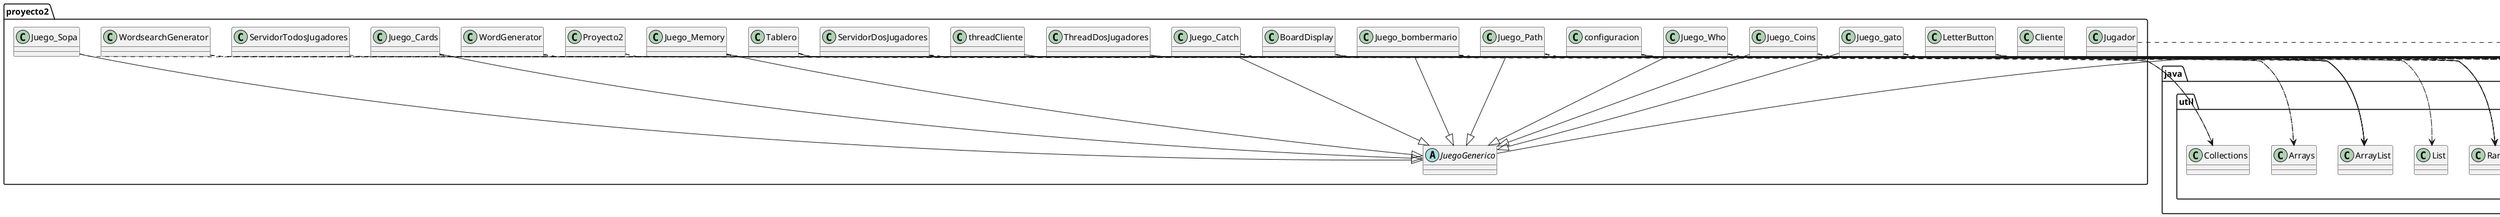 @startuml
abstract class proyecto2.JuegoGenerico
annotation java.lang.Override
annotation java.lang.SuppressWarnings
class java.awt.Color
class java.awt.Dimension
class java.awt.FlowLayout
class java.awt.Image
class java.awt.Insets
class java.awt.Point
class java.awt.event.ActionEvent
class java.io.BufferedReader
class java.io.DataInputStream
class java.io.File
class java.io.FileInputStream
class java.io.IOException
class java.io.InputStreamReader
class java.lang.Thread
class java.net.ServerSocket
class java.net.Socket
class java.util.ArrayList
class java.util.Arrays
class java.util.Collections
class java.util.List
class java.util.Random
class java.util.logging.Level
class java.util.logging.Logger
class javax.imageio.ImageIO
class javax.swing.ImageIcon
class javax.swing.JButton
class javax.swing.JFrame
class javax.swing.JOptionPane
class javax.swing.Timer
class javax.swing.border.EmptyBorder
class proyecto2.BoardDisplay
class proyecto2.Cliente
class proyecto2.Juego_Cards
class proyecto2.Juego_Catch
class proyecto2.Juego_Coins
class proyecto2.Juego_Memory
class proyecto2.Juego_Path
class proyecto2.Juego_Sopa
class proyecto2.Juego_Who
class proyecto2.Juego_bombermario
class proyecto2.Juego_gato
class proyecto2.Jugador
class proyecto2.LetterButton
class proyecto2.Proyecto2
class proyecto2.ServidorDosJugadores
class proyecto2.ServidorTodosJugadores
class proyecto2.Tablero
class proyecto2.ThreadDosJugadores
class proyecto2.WordGenerator
class proyecto2.WordsearchGenerator
class proyecto2.configuracion
class proyecto2.threadCliente
interface java.awt.event.ActionListener
proyecto2.JuegoGenerico --|> javax.swing.JFrame
proyecto2.BoardDisplay ..> java.lang.Override
proyecto2.BoardDisplay ..> java.awt.event.ActionEvent
proyecto2.BoardDisplay ..> java.util.ArrayList
proyecto2.BoardDisplay ..> java.util.Random
proyecto2.BoardDisplay ..> javax.swing.border.EmptyBorder
proyecto2.BoardDisplay --|> java.awt.event.ActionListener
proyecto2.Juego_Cards --|> proyecto2.JuegoGenerico
proyecto2.Juego_Cards ..> java.lang.Override
proyecto2.Juego_Cards ..> java.lang.SuppressWarnings
proyecto2.Juego_Cards ..> java.util.ArrayList
proyecto2.Juego_Cards ..> java.util.Arrays
proyecto2.Juego_Cards ..> java.util.Collections
proyecto2.Juego_Cards ..> javax.swing.JOptionPane
proyecto2.Juego_Catch --|> proyecto2.JuegoGenerico
proyecto2.Juego_Catch ..> java.lang.Override
proyecto2.Juego_Catch ..> java.lang.SuppressWarnings
proyecto2.Juego_Catch ..> java.awt.Color
proyecto2.Juego_Catch ..> java.awt.event.ActionEvent
proyecto2.Juego_Catch ..> java.awt.event.ActionListener
proyecto2.Juego_Coins --|> proyecto2.JuegoGenerico
proyecto2.Juego_Coins ..> java.lang.Override
proyecto2.Juego_Coins ..> java.lang.SuppressWarnings
proyecto2.Juego_Coins ..> java.awt.Color
proyecto2.Juego_Coins ..> java.awt.event.ActionEvent
proyecto2.Juego_Coins ..> javax.swing.JButton
proyecto2.Juego_Coins ..> javax.swing.JOptionPane
proyecto2.Juego_Coins ..> javax.swing.Timer
proyecto2.Juego_Coins ..> java.awt.event.ActionListener
proyecto2.Juego_Memory --|> proyecto2.JuegoGenerico
proyecto2.Juego_Memory ..> java.lang.Override
proyecto2.Juego_Memory ..> java.lang.SuppressWarnings
proyecto2.Juego_Memory ..> java.awt.Image
proyecto2.Juego_Memory ..> java.awt.event.ActionEvent
proyecto2.Juego_Memory ..> java.io.File
proyecto2.Juego_Memory ..> java.io.IOException
proyecto2.Juego_Memory ..> java.util.ArrayList
proyecto2.Juego_Memory ..> java.util.Arrays
proyecto2.Juego_Memory ..> java.util.Collections
proyecto2.Juego_Memory ..> java.util.List
proyecto2.Juego_Memory ..> javax.imageio.ImageIO
proyecto2.Juego_Memory ..> java.awt.event.ActionListener
proyecto2.Juego_Path --|> proyecto2.JuegoGenerico
proyecto2.Juego_Path ..> java.lang.Override
proyecto2.Juego_Path ..> java.lang.SuppressWarnings
proyecto2.Juego_Path ..> java.awt.event.ActionEvent
proyecto2.Juego_Path ..> java.util.Random
proyecto2.Juego_Path ..> javax.swing.JButton
proyecto2.Juego_Path ..> javax.swing.JOptionPane
proyecto2.Juego_Path ..> java.awt.event.ActionListener
proyecto2.Juego_Sopa --|> proyecto2.JuegoGenerico
proyecto2.Juego_Sopa ..> java.lang.Override
proyecto2.Juego_Who --|> proyecto2.JuegoGenerico
proyecto2.Juego_Who ..> java.lang.Override
proyecto2.Juego_Who ..> java.lang.SuppressWarnings
proyecto2.Juego_Who ..> java.awt.FlowLayout
proyecto2.Juego_Who ..> java.awt.Image
proyecto2.Juego_Who ..> java.io.File
proyecto2.Juego_Who ..> java.io.IOException
proyecto2.Juego_Who ..> java.util.Random
proyecto2.Juego_Who ..> javax.imageio.ImageIO
proyecto2.Juego_Who ..> javax.swing.ImageIcon
proyecto2.Juego_Who ..> javax.swing.JButton
proyecto2.Juego_Who ..> javax.swing.JOptionPane
proyecto2.Juego_bombermario --|> proyecto2.JuegoGenerico
proyecto2.Juego_bombermario ..> java.lang.Override
proyecto2.Juego_bombermario ..> java.lang.SuppressWarnings
proyecto2.Juego_bombermario ..> java.awt.Color
proyecto2.Juego_bombermario ..> java.awt.event.ActionEvent
proyecto2.Juego_bombermario ..> java.util.Random
proyecto2.Juego_bombermario ..> javax.swing.JButton
proyecto2.Juego_bombermario ..> javax.swing.JOptionPane
proyecto2.Juego_bombermario ..> java.awt.event.ActionListener
proyecto2.Juego_gato --|> proyecto2.JuegoGenerico
proyecto2.Juego_gato ..> java.lang.Override
proyecto2.Juego_gato ..> java.lang.SuppressWarnings
proyecto2.Juego_gato ..> java.awt.Image
proyecto2.Juego_gato ..> java.awt.event.ActionEvent
proyecto2.Juego_gato ..> java.io.File
proyecto2.Juego_gato ..> java.io.IOException
proyecto2.Juego_gato ..> javax.imageio.ImageIO
proyecto2.Juego_gato ..> javax.swing.ImageIcon
proyecto2.Juego_gato ..> javax.swing.JButton
proyecto2.Juego_gato ..> javax.swing.JFrame
proyecto2.Juego_gato ..> javax.swing.JOptionPane
proyecto2.Juego_gato ..> java.awt.event.ActionListener
proyecto2.Jugador ..> javax.swing.JButton
proyecto2.LetterButton ..> java.awt.Color
proyecto2.LetterButton ..> java.awt.Dimension
proyecto2.LetterButton ..> java.awt.Insets
proyecto2.LetterButton ..> java.awt.event.ActionEvent
proyecto2.LetterButton --|> javax.swing.JButton
proyecto2.LetterButton ..> java.awt.event.ActionListener
proyecto2.Proyecto2 ..> java.io.IOException
proyecto2.Proyecto2 ..> java.util.ArrayList
proyecto2.ServidorDosJugadores ..> java.awt.Color
proyecto2.ServidorDosJugadores ..> java.io.IOException
proyecto2.ServidorDosJugadores ..> java.net.ServerSocket
proyecto2.ServidorDosJugadores ..> java.net.Socket
proyecto2.ServidorDosJugadores ..> java.util.ArrayList
proyecto2.ServidorDosJugadores ..> java.util.logging.Level
proyecto2.ServidorDosJugadores ..> java.util.logging.Logger
proyecto2.ServidorDosJugadores ..> javax.swing.JButton
proyecto2.ServidorTodosJugadores ..> java.util.ArrayList
proyecto2.Tablero ..> java.lang.SuppressWarnings
proyecto2.Tablero ..> java.awt.Point
proyecto2.Tablero ..> java.io.IOException
proyecto2.Tablero ..> java.util.ArrayList
proyecto2.Tablero ..> java.util.Arrays
proyecto2.Tablero ..> java.util.Collections
proyecto2.Tablero ..> java.util.List
proyecto2.Tablero ..> java.util.Random
proyecto2.Tablero ..> java.util.logging.Level
proyecto2.Tablero ..> java.util.logging.Logger
proyecto2.Tablero ..> javax.swing.JButton
proyecto2.Tablero --|> javax.swing.JFrame
proyecto2.Tablero ..> javax.swing.JOptionPane
proyecto2.ThreadDosJugadores ..> java.lang.Override
proyecto2.ThreadDosJugadores --|> java.lang.Thread
proyecto2.WordGenerator ..> java.io.BufferedReader
proyecto2.WordGenerator ..> java.io.DataInputStream
proyecto2.WordGenerator ..> java.io.FileInputStream
proyecto2.WordGenerator ..> java.io.InputStreamReader
proyecto2.WordGenerator ..> java.util.ArrayList
proyecto2.WordGenerator ..> java.util.Random
proyecto2.WordsearchGenerator ..> java.util.ArrayList
proyecto2.WordsearchGenerator ..> java.util.Collections
proyecto2.WordsearchGenerator ..> java.util.Random
proyecto2.configuracion ..> java.lang.Override
proyecto2.configuracion ..> java.lang.SuppressWarnings
proyecto2.configuracion ..> java.awt.Color
proyecto2.configuracion ..> java.awt.event.ActionEvent
proyecto2.configuracion ..> java.util.ArrayList
proyecto2.configuracion ..> javax.swing.JButton
proyecto2.configuracion --|> javax.swing.JFrame
proyecto2.configuracion ..> java.awt.event.ActionListener
proyecto2.threadCliente --|> java.lang.Thread
@enduml